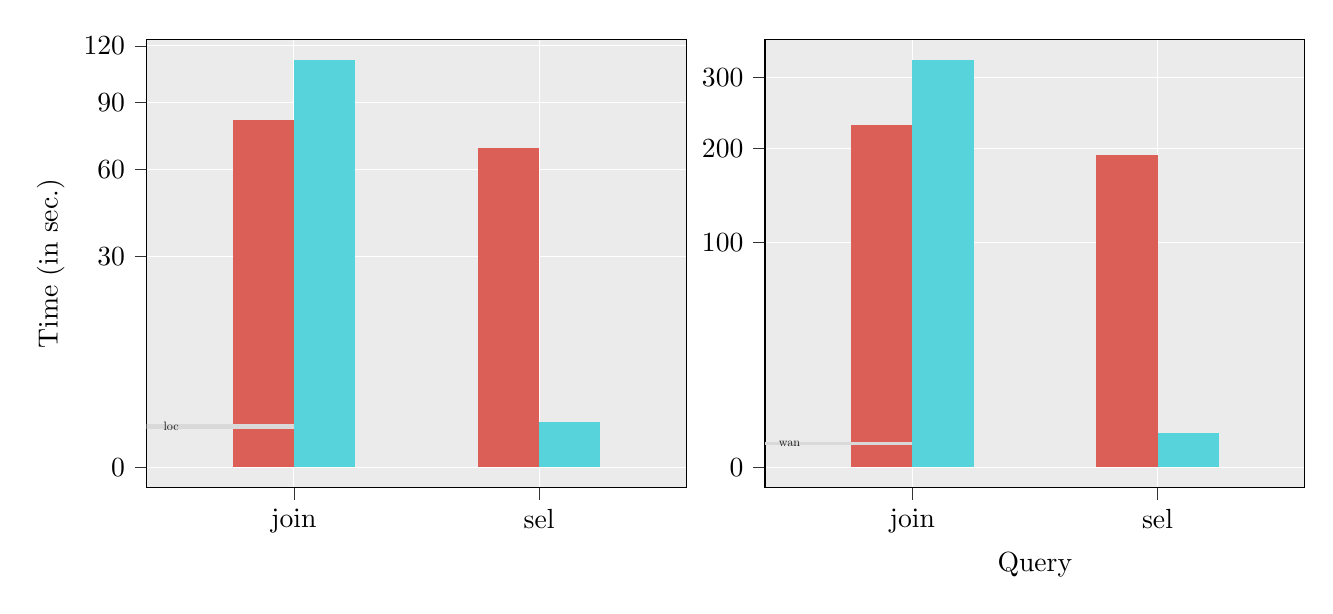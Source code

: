 % This file was created by tikzplotlib v0.9.9.
\begin{tikzpicture}

\definecolor{color0}{rgb}{0.341,0.827,0.859}
\definecolor{color1}{rgb}{0.859,0.373,0.341}

\begin{groupplot}[group style={group size=2 by 1}]
\nextgroupplot[
axis background/.style={fill=white!92.157!black},
tick align=outside,
tick pos=left,
x grid style={white},
xmajorgrids,
xmin=0.4, xmax=2.6,
xminorgrids,
xtick style={color=white!20!black},
xtick={1,2},
xticklabels={join,sel},
y grid style={white},
ylabel={Time (in sec.)},
ymajorgrids,
ymin=-0.529, ymax=11.119,
yminorgrids,
ytick style={color=white!20!black},
ytick={0,5.477,7.746,9.487,10.954},
yticklabels={0,30,60,90,120}
]
\path [fill=color0, line width=0.354pt]
(axis cs:1,0)
--(axis cs:1,10.589)
--(axis cs:1.25,10.589)
--(axis cs:1.25,0)
--cycle;
\path [fill=color1, line width=0.354pt]
(axis cs:0.75,0)
--(axis cs:0.75,9.032)
--(axis cs:1,9.032)
--(axis cs:1,0)
--cycle;
\path [fill=color0, line width=0.354pt]
(axis cs:2,0)
--(axis cs:2,1.176)
--(axis cs:2.25,1.176)
--(axis cs:2.25,0)
--cycle;
\path [fill=color1, line width=0.354pt]
(axis cs:1.75,0)
--(axis cs:1.75,8.294)
--(axis cs:2,8.294)
--(axis cs:2,0)
--cycle;

\path [draw=none, fill=white!85.098!black]
(axis cs:0,1)
--(axis cs:1,1)
--(axis cs:1,1.129)
--(axis cs:0,1.129)
--cycle;
\draw (axis cs:0.5,1.064) node[
  scale=0.44,
  text=white!10.196!black,
  rotate=0.0
]{loc};

\nextgroupplot[
axis background/.style={fill=white!92.157!black},
tick align=outside,
tick pos=left,
x grid style={white},
xlabel={Query},
xmajorgrids,
xmin=0.4, xmax=2.6,
xminorgrids,
xtick style={color=white!20!black},
xtick={1,2},
xticklabels={join,sel},
y grid style={white},
ymajorgrids,
ymin=-0.904, ymax=18.993,
yminorgrids,
ytick style={color=white!20!black},
ytick={0,10,14.142,17.321},
yticklabels={0,100,200,300}
]
\path [fill=color0, line width=0.354pt]
(axis cs:1,0)
--(axis cs:1,18.088)
--(axis cs:1.25,18.088)
--(axis cs:1.25,0)
--cycle;
\path [fill=color1, line width=0.354pt]
(axis cs:0.75,0)
--(axis cs:0.75,15.21)
--(axis cs:1,15.21)
--(axis cs:1,0)
--cycle;
\path [fill=color0, line width=0.354pt]
(axis cs:2,0)
--(axis cs:2,1.509)
--(axis cs:2.25,1.509)
--(axis cs:2.25,0)
--cycle;
\path [fill=color1, line width=0.354pt]
(axis cs:1.75,0)
--(axis cs:1.75,13.87)
--(axis cs:2,13.87)
--(axis cs:2,0)
--cycle;

\path [draw=none, fill=white!85.098!black]
(axis cs:0,1)
--(axis cs:1,1)
--(axis cs:1,1.129)
--(axis cs:0,1.129)
--cycle;
\draw (axis cs:0.5,1.064) node[
  scale=0.44,
  text=white!10.196!black,
  rotate=0.0
]{wan};
\end{groupplot}

\end{tikzpicture}
